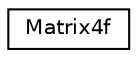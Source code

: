 digraph "Graphical Class Hierarchy"
{
 // LATEX_PDF_SIZE
  edge [fontname="Helvetica",fontsize="10",labelfontname="Helvetica",labelfontsize="10"];
  node [fontname="Helvetica",fontsize="10",shape=record];
  rankdir="LR";
  Node0 [label="Matrix4f",height=0.2,width=0.4,color="black", fillcolor="white", style="filled",URL="$class_matrix4f.html",tooltip=" "];
}
